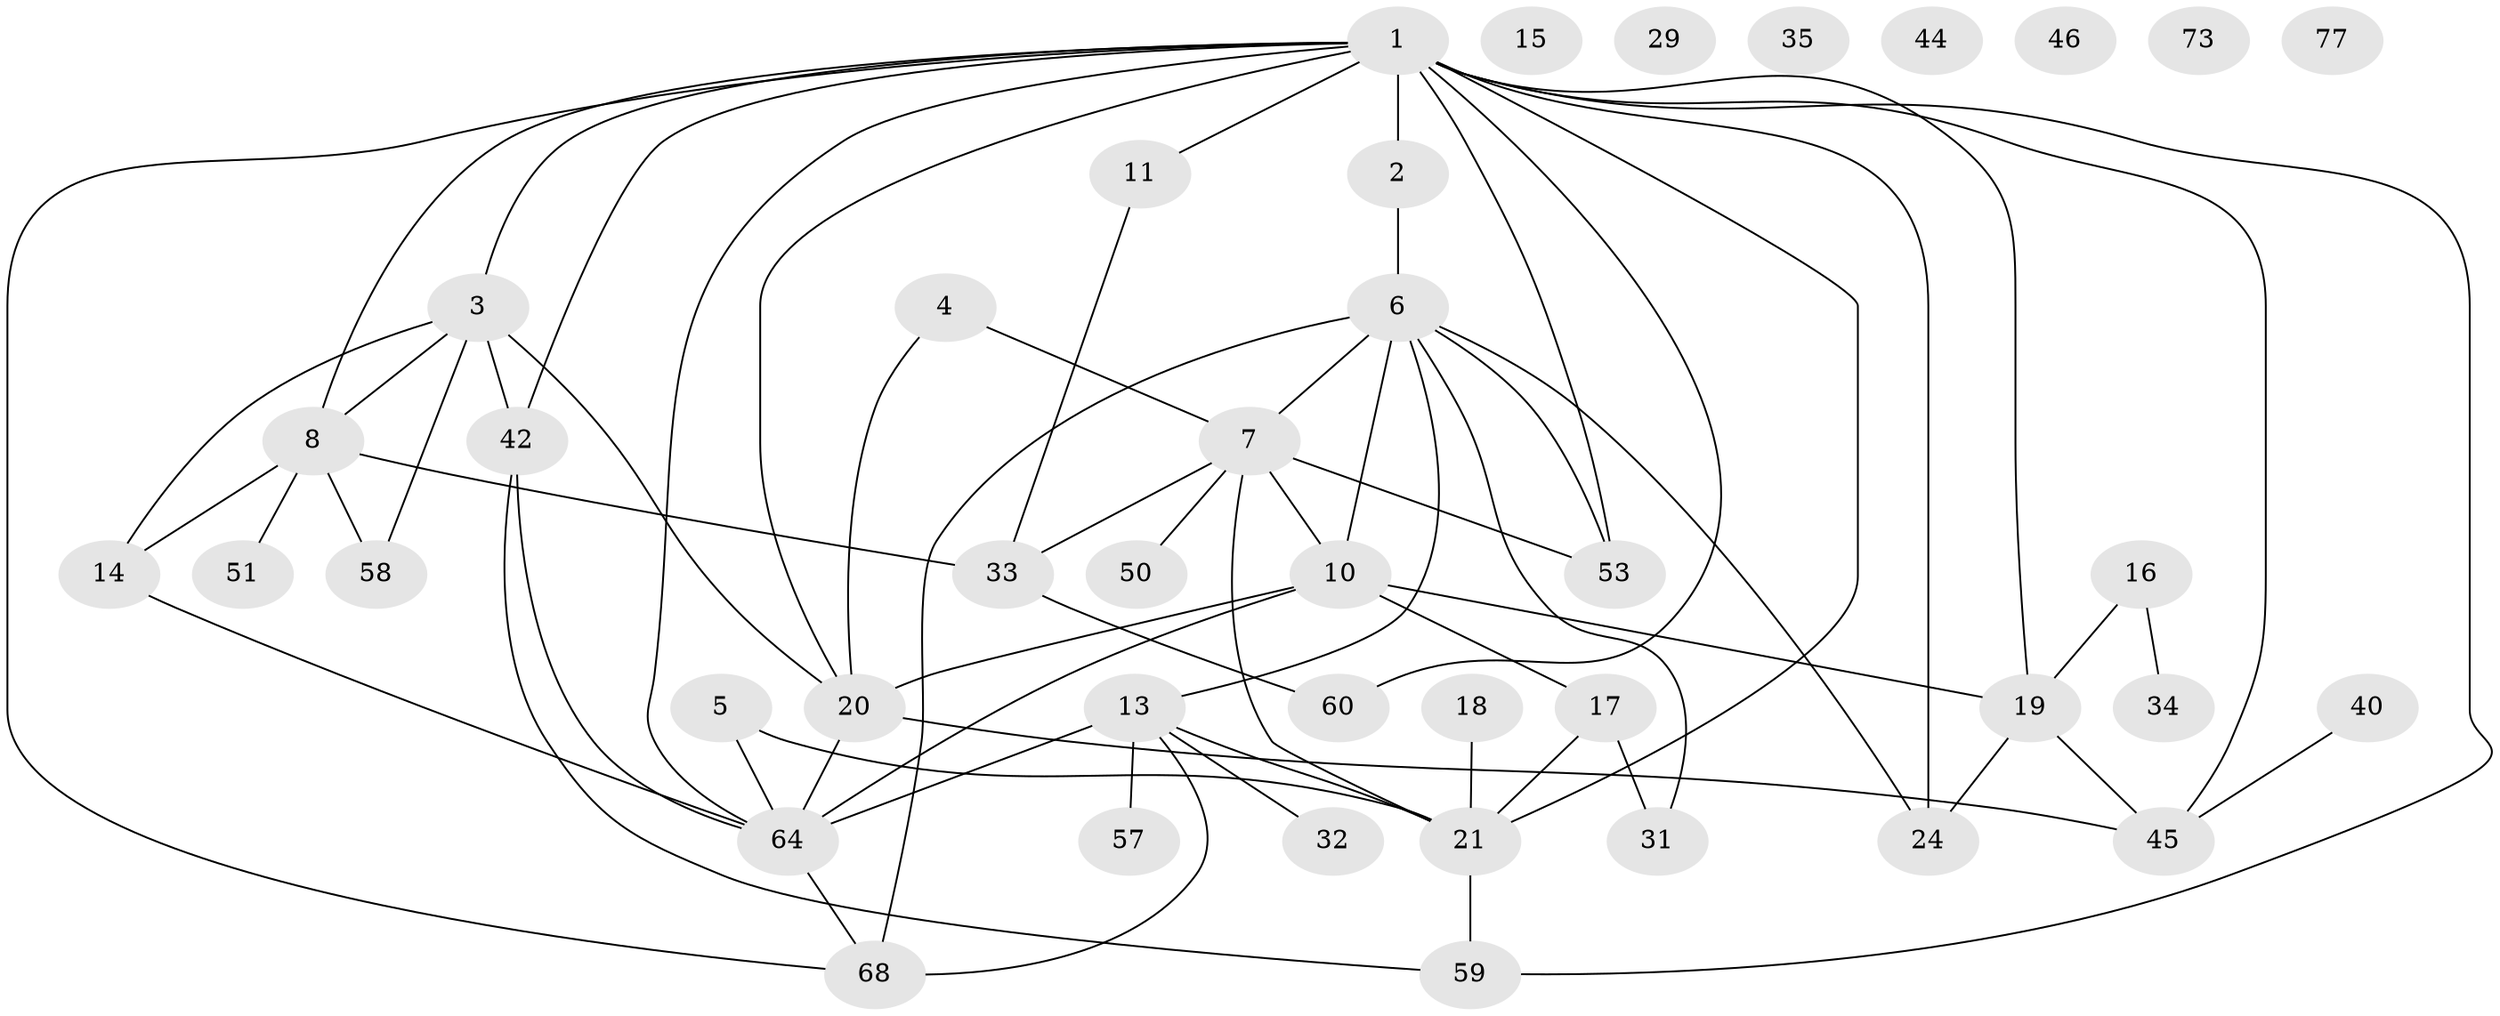 // original degree distribution, {3: 0.2235294117647059, 2: 0.21176470588235294, 4: 0.18823529411764706, 5: 0.08235294117647059, 6: 0.03529411764705882, 0: 0.08235294117647059, 1: 0.16470588235294117, 8: 0.011764705882352941}
// Generated by graph-tools (version 1.1) at 2025/12/03/09/25 04:12:59]
// undirected, 42 vertices, 67 edges
graph export_dot {
graph [start="1"]
  node [color=gray90,style=filled];
  1 [super="+28"];
  2;
  3 [super="+84+26"];
  4;
  5;
  6 [super="+55+9"];
  7 [super="+61+62"];
  8 [super="+63+27+41"];
  10 [super="+12+36"];
  11;
  13 [super="+22+56+66"];
  14 [super="+39"];
  15;
  16 [super="+82"];
  17;
  18;
  19 [super="+83+67"];
  20 [super="+25+70"];
  21 [super="+23"];
  24 [super="+52"];
  29;
  31 [super="+37"];
  32 [super="+78"];
  33;
  34;
  35;
  40 [super="+71"];
  42 [super="+43"];
  44;
  45 [super="+47+80"];
  46;
  50;
  51;
  53 [super="+85"];
  57;
  58;
  59;
  60;
  64 [super="+72+65"];
  68 [super="+69"];
  73;
  77;
  1 -- 45;
  1 -- 64;
  1 -- 2;
  1 -- 68;
  1 -- 59;
  1 -- 11;
  1 -- 20;
  1 -- 21;
  1 -- 53;
  1 -- 60;
  1 -- 8;
  1 -- 24;
  1 -- 3;
  1 -- 42;
  1 -- 19;
  2 -- 6;
  3 -- 8;
  3 -- 20;
  3 -- 58;
  3 -- 14;
  3 -- 42;
  4 -- 20;
  4 -- 7;
  5 -- 64;
  5 -- 21;
  6 -- 13;
  6 -- 7 [weight=2];
  6 -- 68;
  6 -- 10;
  6 -- 53;
  6 -- 24;
  6 -- 31;
  7 -- 33;
  7 -- 10;
  7 -- 50;
  7 -- 53;
  7 -- 21;
  8 -- 58 [weight=2];
  8 -- 14;
  8 -- 51;
  8 -- 33;
  10 -- 17;
  10 -- 19;
  10 -- 64;
  10 -- 20;
  11 -- 33;
  13 -- 68;
  13 -- 32;
  13 -- 64;
  13 -- 57;
  13 -- 21;
  14 -- 64 [weight=2];
  16 -- 34;
  16 -- 19;
  17 -- 31;
  17 -- 21;
  18 -- 21;
  19 -- 24;
  19 -- 45;
  20 -- 64 [weight=2];
  20 -- 45;
  21 -- 59;
  33 -- 60;
  40 -- 45;
  42 -- 64;
  42 -- 59;
  64 -- 68;
}
